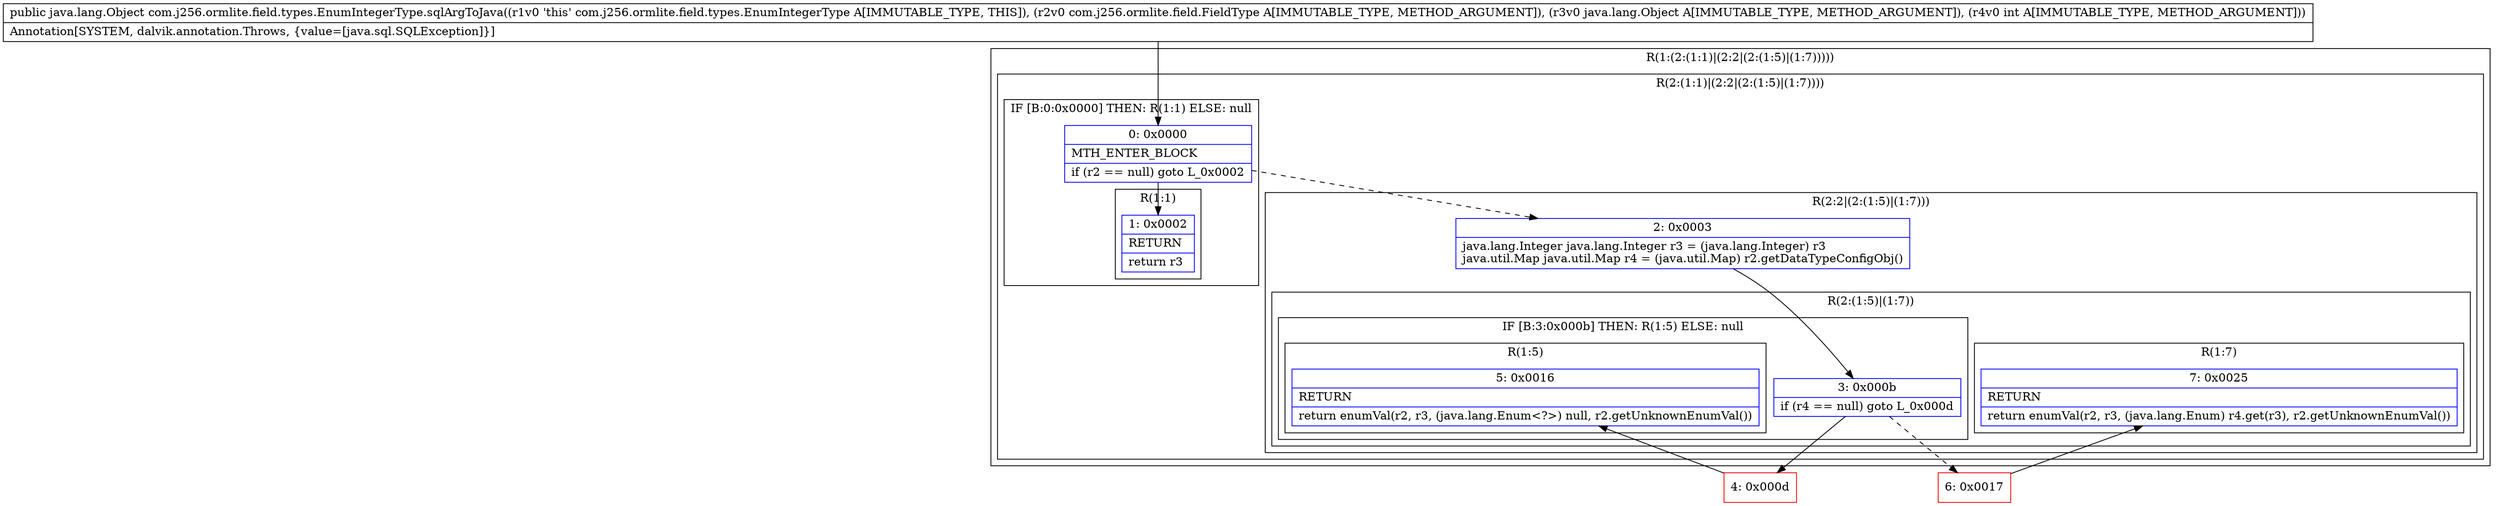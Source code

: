digraph "CFG forcom.j256.ormlite.field.types.EnumIntegerType.sqlArgToJava(Lcom\/j256\/ormlite\/field\/FieldType;Ljava\/lang\/Object;I)Ljava\/lang\/Object;" {
subgraph cluster_Region_672914838 {
label = "R(1:(2:(1:1)|(2:2|(2:(1:5)|(1:7)))))";
node [shape=record,color=blue];
subgraph cluster_Region_1080412944 {
label = "R(2:(1:1)|(2:2|(2:(1:5)|(1:7))))";
node [shape=record,color=blue];
subgraph cluster_IfRegion_1867985707 {
label = "IF [B:0:0x0000] THEN: R(1:1) ELSE: null";
node [shape=record,color=blue];
Node_0 [shape=record,label="{0\:\ 0x0000|MTH_ENTER_BLOCK\l|if (r2 == null) goto L_0x0002\l}"];
subgraph cluster_Region_1162574715 {
label = "R(1:1)";
node [shape=record,color=blue];
Node_1 [shape=record,label="{1\:\ 0x0002|RETURN\l|return r3\l}"];
}
}
subgraph cluster_Region_810498321 {
label = "R(2:2|(2:(1:5)|(1:7)))";
node [shape=record,color=blue];
Node_2 [shape=record,label="{2\:\ 0x0003|java.lang.Integer java.lang.Integer r3 = (java.lang.Integer) r3\ljava.util.Map java.util.Map r4 = (java.util.Map) r2.getDataTypeConfigObj()\l}"];
subgraph cluster_Region_868935977 {
label = "R(2:(1:5)|(1:7))";
node [shape=record,color=blue];
subgraph cluster_IfRegion_925228839 {
label = "IF [B:3:0x000b] THEN: R(1:5) ELSE: null";
node [shape=record,color=blue];
Node_3 [shape=record,label="{3\:\ 0x000b|if (r4 == null) goto L_0x000d\l}"];
subgraph cluster_Region_4409755 {
label = "R(1:5)";
node [shape=record,color=blue];
Node_5 [shape=record,label="{5\:\ 0x0016|RETURN\l|return enumVal(r2, r3, (java.lang.Enum\<?\>) null, r2.getUnknownEnumVal())\l}"];
}
}
subgraph cluster_Region_168005017 {
label = "R(1:7)";
node [shape=record,color=blue];
Node_7 [shape=record,label="{7\:\ 0x0025|RETURN\l|return enumVal(r2, r3, (java.lang.Enum) r4.get(r3), r2.getUnknownEnumVal())\l}"];
}
}
}
}
}
Node_4 [shape=record,color=red,label="{4\:\ 0x000d}"];
Node_6 [shape=record,color=red,label="{6\:\ 0x0017}"];
MethodNode[shape=record,label="{public java.lang.Object com.j256.ormlite.field.types.EnumIntegerType.sqlArgToJava((r1v0 'this' com.j256.ormlite.field.types.EnumIntegerType A[IMMUTABLE_TYPE, THIS]), (r2v0 com.j256.ormlite.field.FieldType A[IMMUTABLE_TYPE, METHOD_ARGUMENT]), (r3v0 java.lang.Object A[IMMUTABLE_TYPE, METHOD_ARGUMENT]), (r4v0 int A[IMMUTABLE_TYPE, METHOD_ARGUMENT]))  | Annotation[SYSTEM, dalvik.annotation.Throws, \{value=[java.sql.SQLException]\}]\l}"];
MethodNode -> Node_0;
Node_0 -> Node_1;
Node_0 -> Node_2[style=dashed];
Node_2 -> Node_3;
Node_3 -> Node_4;
Node_3 -> Node_6[style=dashed];
Node_4 -> Node_5;
Node_6 -> Node_7;
}

